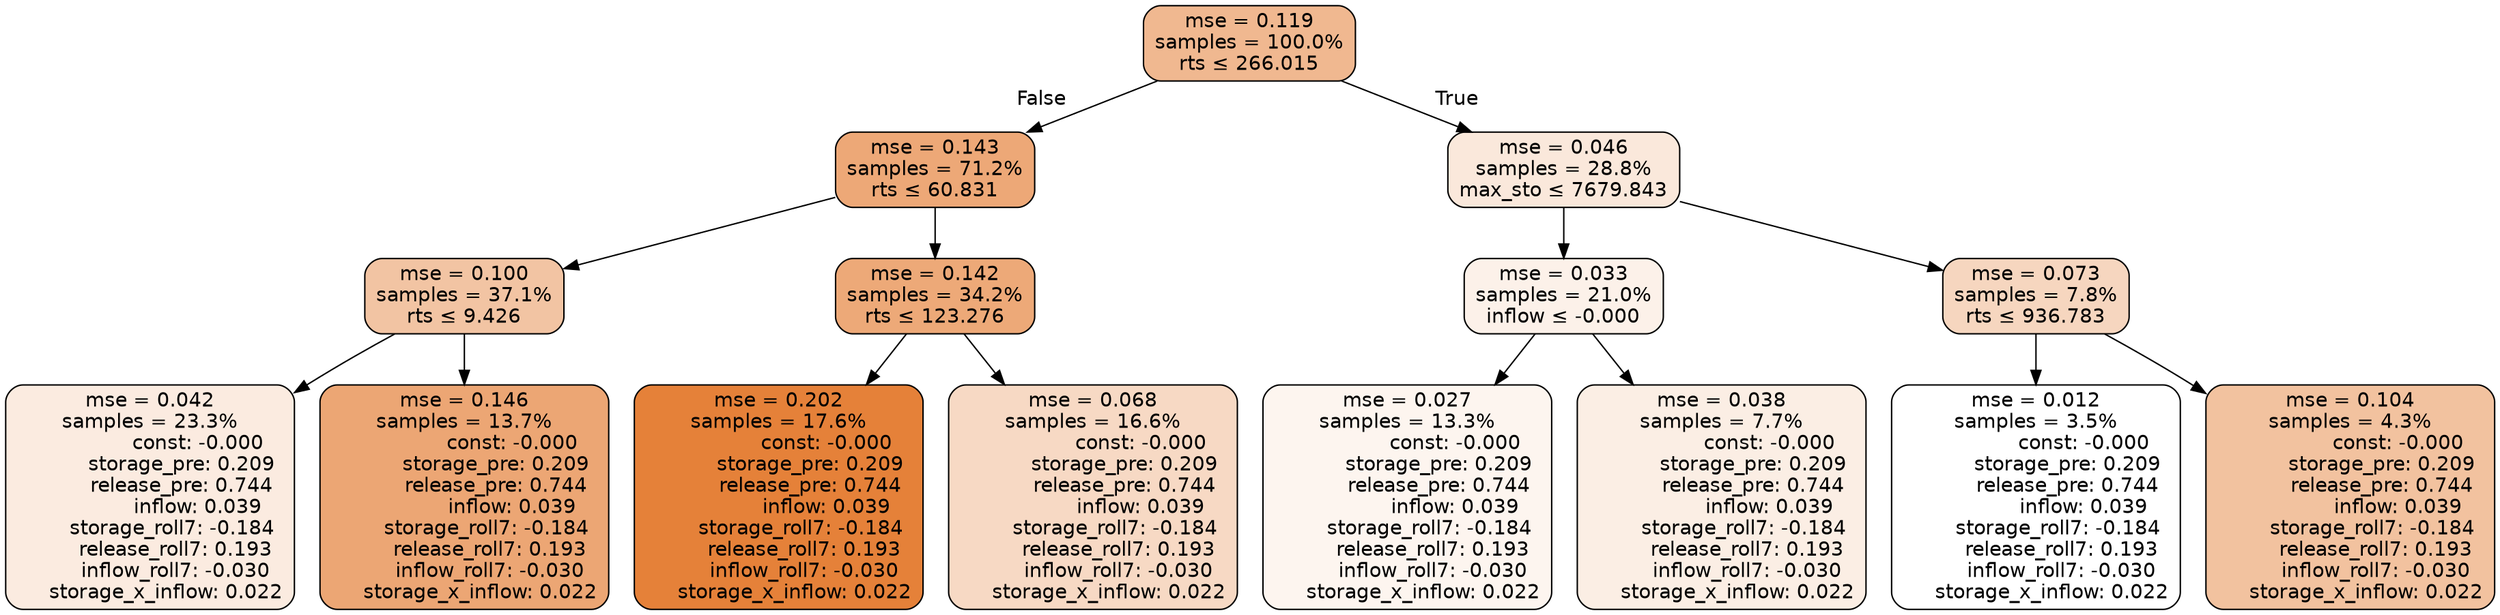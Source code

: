 digraph tree {
node [shape=rectangle, style="filled, rounded", color="black", fontname=helvetica] ;
edge [fontname=helvetica] ;
	"0" [label="mse = 0.119
samples = 100.0%
rts &le; 266.015", fillcolor="#f0b890"]
	"1" [label="mse = 0.143
samples = 71.2%
rts &le; 60.831", fillcolor="#eda877"]
	"2" [label="mse = 0.100
samples = 37.1%
rts &le; 9.426", fillcolor="#f2c4a3"]
	"3" [label="mse = 0.042
samples = 23.3%
               const: -0.000
          storage_pre: 0.209
          release_pre: 0.744
               inflow: 0.039
       storage_roll7: -0.184
        release_roll7: 0.193
        inflow_roll7: -0.030
     storage_x_inflow: 0.022", fillcolor="#fbebe0"]
	"4" [label="mse = 0.146
samples = 13.7%
               const: -0.000
          storage_pre: 0.209
          release_pre: 0.744
               inflow: 0.039
       storage_roll7: -0.184
        release_roll7: 0.193
        inflow_roll7: -0.030
     storage_x_inflow: 0.022", fillcolor="#eca674"]
	"5" [label="mse = 0.142
samples = 34.2%
rts &le; 123.276", fillcolor="#eda978"]
	"6" [label="mse = 0.202
samples = 17.6%
               const: -0.000
          storage_pre: 0.209
          release_pre: 0.744
               inflow: 0.039
       storage_roll7: -0.184
        release_roll7: 0.193
        inflow_roll7: -0.030
     storage_x_inflow: 0.022", fillcolor="#e58139"]
	"7" [label="mse = 0.068
samples = 16.6%
               const: -0.000
          storage_pre: 0.209
          release_pre: 0.744
               inflow: 0.039
       storage_roll7: -0.184
        release_roll7: 0.193
        inflow_roll7: -0.030
     storage_x_inflow: 0.022", fillcolor="#f7d9c4"]
	"8" [label="mse = 0.046
samples = 28.8%
max_sto &le; 7679.843", fillcolor="#fae8db"]
	"9" [label="mse = 0.033
samples = 21.0%
inflow &le; -0.000", fillcolor="#fcf1e9"]
	"10" [label="mse = 0.027
samples = 13.3%
               const: -0.000
          storage_pre: 0.209
          release_pre: 0.744
               inflow: 0.039
       storage_roll7: -0.184
        release_roll7: 0.193
        inflow_roll7: -0.030
     storage_x_inflow: 0.022", fillcolor="#fdf5ef"]
	"11" [label="mse = 0.038
samples = 7.7%
               const: -0.000
          storage_pre: 0.209
          release_pre: 0.744
               inflow: 0.039
       storage_roll7: -0.184
        release_roll7: 0.193
        inflow_roll7: -0.030
     storage_x_inflow: 0.022", fillcolor="#fbeee4"]
	"12" [label="mse = 0.073
samples = 7.8%
rts &le; 936.783", fillcolor="#f6d6bf"]
	"13" [label="mse = 0.012
samples = 3.5%
               const: -0.000
          storage_pre: 0.209
          release_pre: 0.744
               inflow: 0.039
       storage_roll7: -0.184
        release_roll7: 0.193
        inflow_roll7: -0.030
     storage_x_inflow: 0.022", fillcolor="#ffffff"]
	"14" [label="mse = 0.104
samples = 4.3%
               const: -0.000
          storage_pre: 0.209
          release_pre: 0.744
               inflow: 0.039
       storage_roll7: -0.184
        release_roll7: 0.193
        inflow_roll7: -0.030
     storage_x_inflow: 0.022", fillcolor="#f2c29f"]

	"0" -> "1" [labeldistance=2.5, labelangle=45, headlabel="False"]
	"1" -> "2"
	"2" -> "3"
	"2" -> "4"
	"1" -> "5"
	"5" -> "6"
	"5" -> "7"
	"0" -> "8" [labeldistance=2.5, labelangle=-45, headlabel="True"]
	"8" -> "9"
	"9" -> "10"
	"9" -> "11"
	"8" -> "12"
	"12" -> "13"
	"12" -> "14"
}